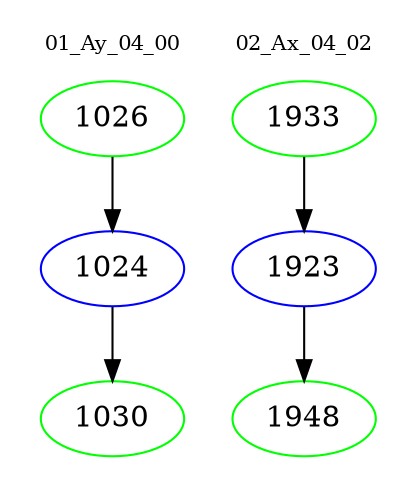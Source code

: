 digraph{
subgraph cluster_0 {
color = white
label = "01_Ay_04_00";
fontsize=10;
T0_1026 [label="1026", color="green"]
T0_1026 -> T0_1024 [color="black"]
T0_1024 [label="1024", color="blue"]
T0_1024 -> T0_1030 [color="black"]
T0_1030 [label="1030", color="green"]
}
subgraph cluster_1 {
color = white
label = "02_Ax_04_02";
fontsize=10;
T1_1933 [label="1933", color="green"]
T1_1933 -> T1_1923 [color="black"]
T1_1923 [label="1923", color="blue"]
T1_1923 -> T1_1948 [color="black"]
T1_1948 [label="1948", color="green"]
}
}
